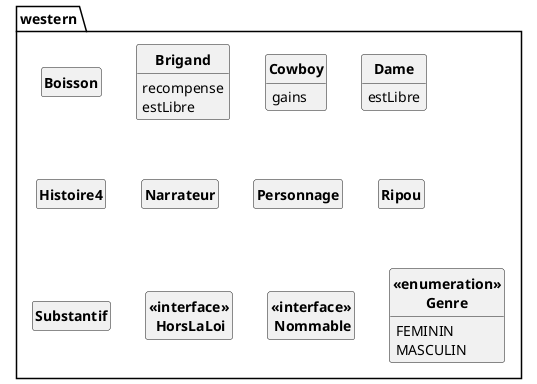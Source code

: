 @startuml

skinparam style strictuml
skinparam classAttributeIconSize 0
skinparam classFontStyle Bold
hide empty members

Package "western" {
class Boisson
{
}

class Brigand
{
recompense
estLibre
}

class Cowboy
{
gains
}

class Dame
{
estLibre
}

class Histoire4
{
}

class Narrateur
{
}

class Personnage
{
}

class Ripou
{
}

class Substantif
{
}

class "<<interface>>\n HorsLaLoi"
class "<<interface>>\n Nommable"
class "<<enumeration>>\nGenre"
{
FEMININ
MASCULIN
}

}

@enduml

